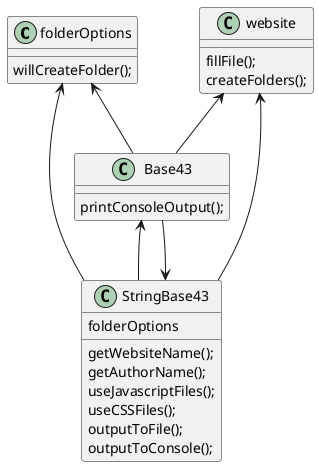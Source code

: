 @startuml
'https://plantuml.com/class-diagram


folderOptions <-- Base43
website <-- Base43
StringBase43 <-- Base43
website <-- StringBase43
folderOptions <-- StringBase43
Base43 <-- StringBase43
class Base43 {
printConsoleOutput();
}
class StringBase43{
getWebsiteName();
getAuthorName();
useJavascriptFiles();
useCSSFiles();
folderOptions
outputToFile();
outputToConsole();
}
class folderOptions{
    willCreateFolder();
}

class website{
    fillFile();
    createFolders();
}
@enduml